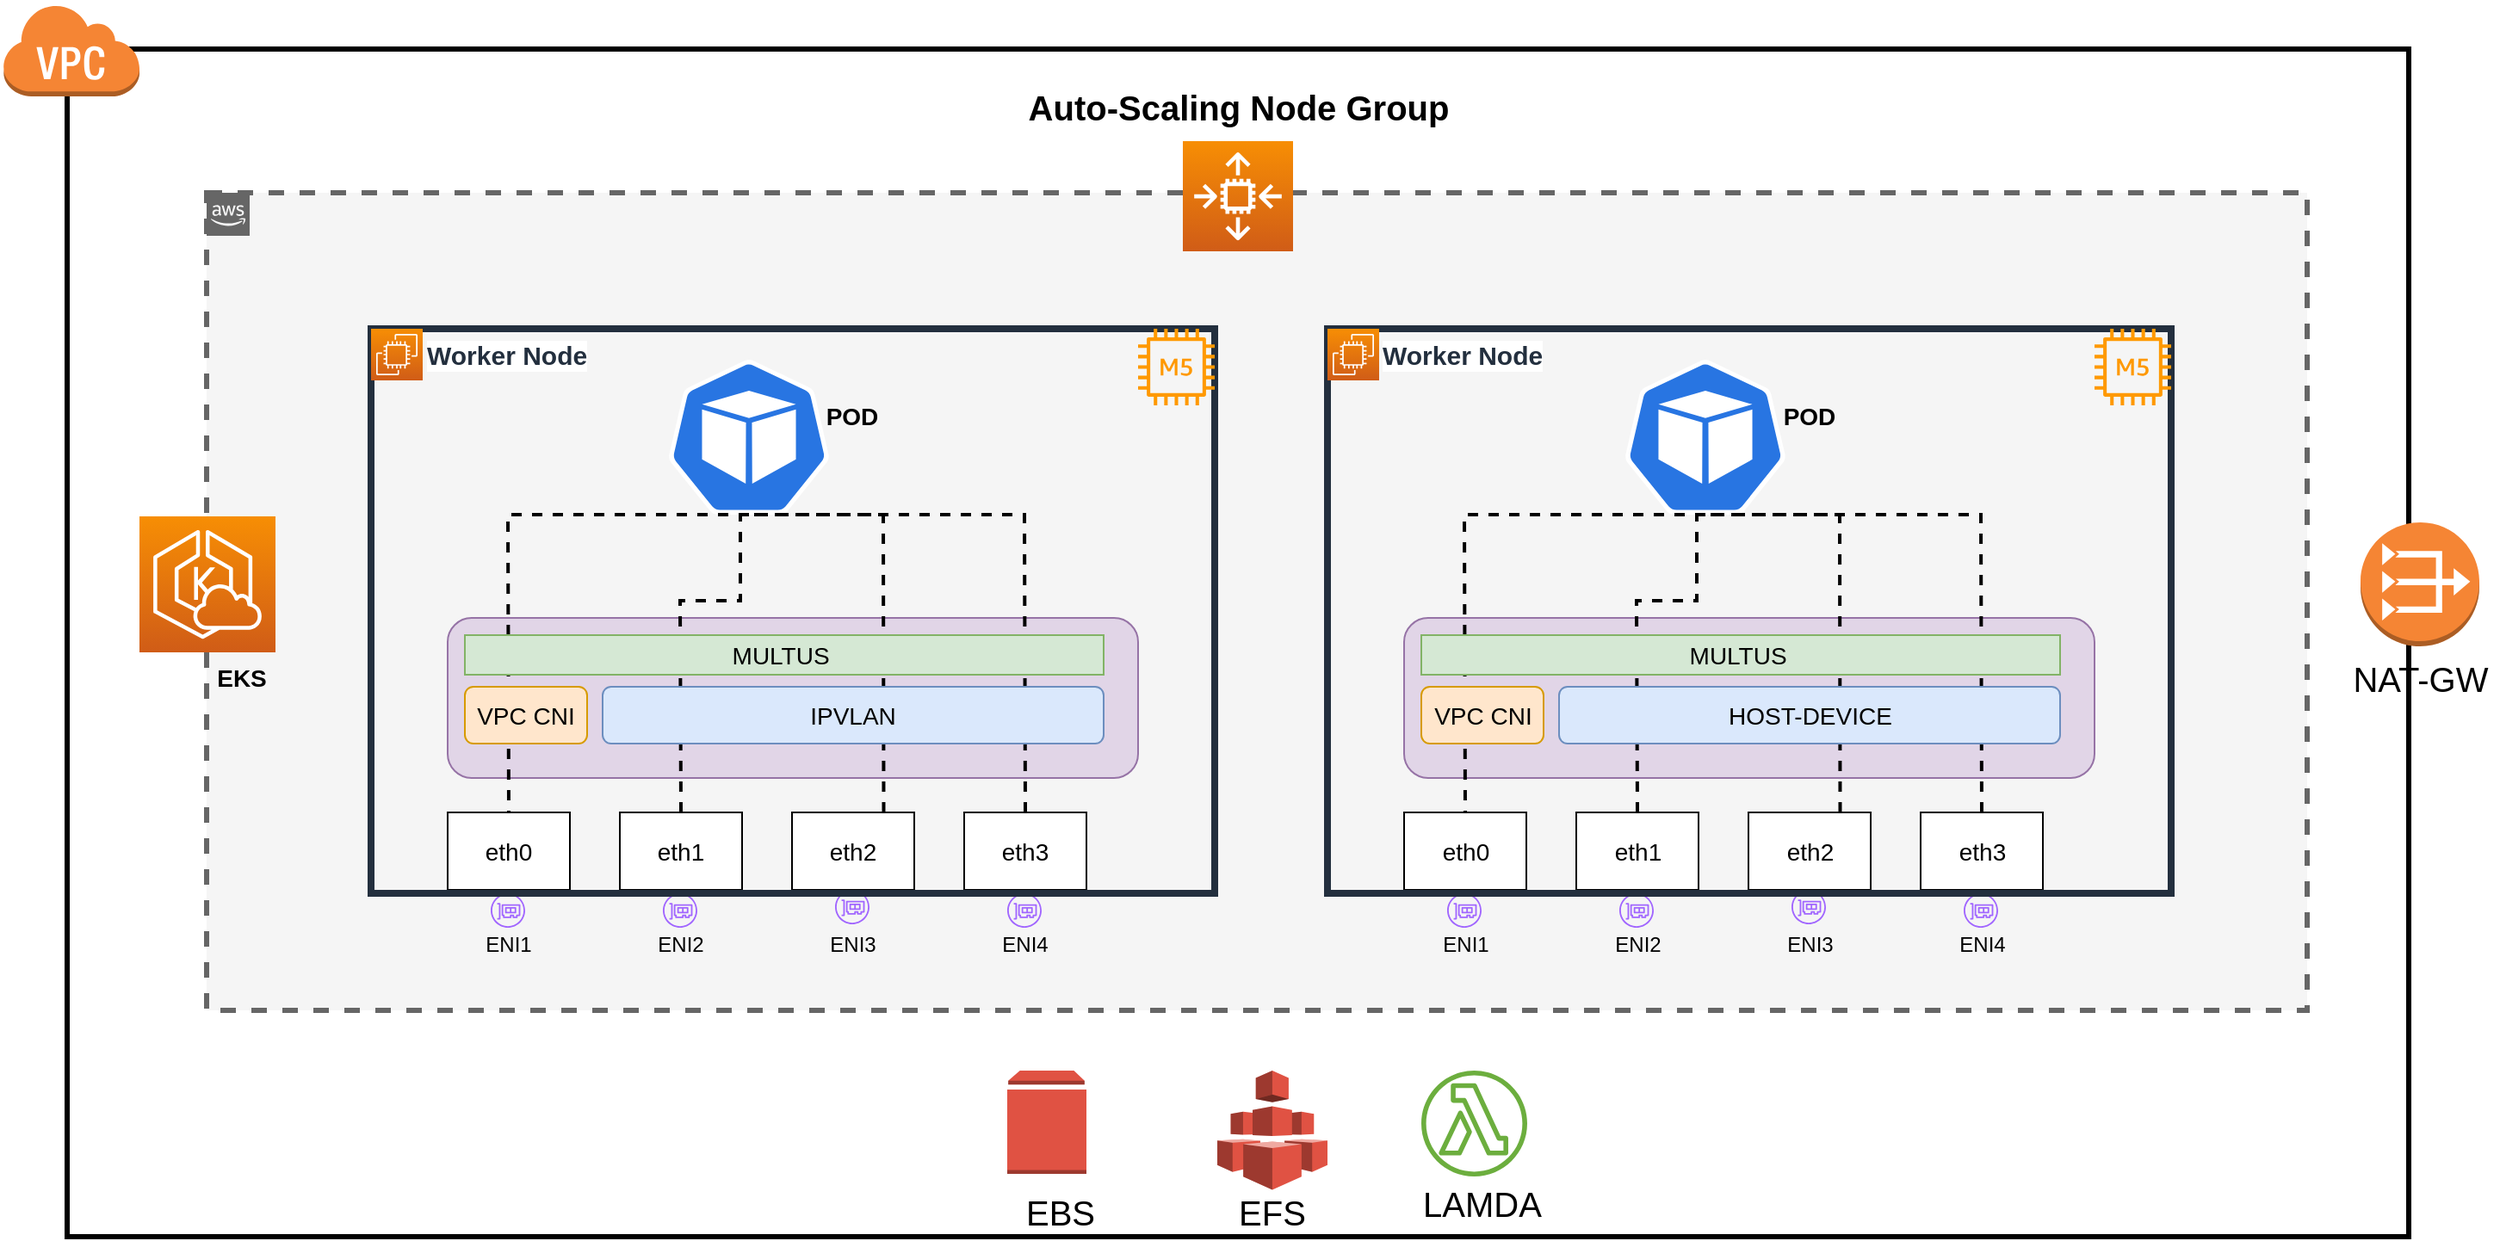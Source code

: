 <mxfile version="15.5.9" type="github">
  <diagram id="Ht1M8jgEwFfnCIfOTk4-" name="Page-1">
    <mxGraphModel dx="1261" dy="855" grid="1" gridSize="10" guides="1" tooltips="1" connect="1" arrows="1" fold="1" page="1" pageScale="1" pageWidth="1169" pageHeight="827" math="0" shadow="0">
      <root>
        <mxCell id="0" />
        <mxCell id="1" parent="0" />
        <mxCell id="gU0P7Zyu-yOwMkjjiY7t-89" value="" style="points=[[0,0],[0.25,0],[0.5,0],[0.75,0],[1,0],[1,0.25],[1,0.5],[1,0.75],[1,1],[0.75,1],[0.5,1],[0.25,1],[0,1],[0,0.75],[0,0.5],[0,0.25]];outlineConnect=0;html=1;whiteSpace=wrap;fontSize=12;fontStyle=0;shape=mxgraph.aws4.group;grIcon=mxgraph.aws4.group_aws_cloud_alt;verticalAlign=top;align=left;spacingLeft=30;dashed=0;labelBackgroundColor=#ffffff;strokeWidth=3;" parent="1" vertex="1">
          <mxGeometry x="218" y="386.5" width="1360" height="690" as="geometry" />
        </mxCell>
        <mxCell id="UEzPUAAOIrF-is8g5C7q-75" value="" style="points=[[0,0],[0.25,0],[0.5,0],[0.75,0],[1,0],[1,0.25],[1,0.5],[1,0.75],[1,1],[0.75,1],[0.5,1],[0.25,1],[0,1],[0,0.75],[0,0.5],[0,0.25]];outlineConnect=0;html=1;whiteSpace=wrap;fontSize=12;fontStyle=0;shape=mxgraph.aws4.group;grIcon=mxgraph.aws4.group_aws_cloud_alt;strokeColor=#666666;fillColor=#f5f5f5;verticalAlign=top;align=left;spacingLeft=30;dashed=1;labelBackgroundColor=#ffffff;strokeWidth=3;fontColor=#333333;" parent="1" vertex="1">
          <mxGeometry x="299" y="470" width="1220" height="475" as="geometry" />
        </mxCell>
        <mxCell id="gU0P7Zyu-yOwMkjjiY7t-1" value="" style="sketch=0;points=[[0,0,0],[0.25,0,0],[0.5,0,0],[0.75,0,0],[1,0,0],[0,1,0],[0.25,1,0],[0.5,1,0],[0.75,1,0],[1,1,0],[0,0.25,0],[0,0.5,0],[0,0.75,0],[1,0.25,0],[1,0.5,0],[1,0.75,0]];outlineConnect=0;fontColor=#232F3E;gradientColor=#F78E04;gradientDirection=north;fillColor=#D05C17;strokeColor=#ffffff;dashed=0;verticalLabelPosition=bottom;verticalAlign=top;align=center;html=1;fontSize=12;fontStyle=0;aspect=fixed;shape=mxgraph.aws4.resourceIcon;resIcon=mxgraph.aws4.eks_cloud;" parent="1" vertex="1">
          <mxGeometry x="260" y="658" width="79" height="79" as="geometry" />
        </mxCell>
        <mxCell id="gU0P7Zyu-yOwMkjjiY7t-9" value="" style="sketch=0;outlineConnect=0;fontColor=#232F3E;gradientColor=none;fillColor=#A166FF;strokeColor=none;dashed=0;verticalLabelPosition=bottom;verticalAlign=top;align=center;html=1;fontSize=12;fontStyle=0;aspect=fixed;pointerEvents=1;shape=mxgraph.aws4.elastic_network_interface;" parent="1" vertex="1">
          <mxGeometry x="564" y="877" width="20" height="20" as="geometry" />
        </mxCell>
        <mxCell id="gU0P7Zyu-yOwMkjjiY7t-11" value="" style="sketch=0;outlineConnect=0;fontColor=#232F3E;gradientColor=none;fillColor=#A166FF;strokeColor=none;dashed=0;verticalLabelPosition=bottom;verticalAlign=top;align=center;html=1;fontSize=12;fontStyle=0;aspect=fixed;pointerEvents=1;shape=mxgraph.aws4.elastic_network_interface;" parent="1" vertex="1">
          <mxGeometry x="464" y="877" width="20" height="20" as="geometry" />
        </mxCell>
        <mxCell id="gU0P7Zyu-yOwMkjjiY7t-17" value="" style="rounded=1;whiteSpace=wrap;html=1;fillColor=#e1d5e7;strokeColor=#9673a6;" parent="1" vertex="1">
          <mxGeometry x="439" y="717" width="401" height="93" as="geometry" />
        </mxCell>
        <mxCell id="gU0P7Zyu-yOwMkjjiY7t-19" value="&lt;font style=&quot;font-size: 14px&quot;&gt;eth0&lt;/font&gt;" style="rounded=0;whiteSpace=wrap;html=1;" parent="1" vertex="1">
          <mxGeometry x="439" y="830" width="71" height="45" as="geometry" />
        </mxCell>
        <mxCell id="gU0P7Zyu-yOwMkjjiY7t-20" value="&lt;font style=&quot;font-size: 14px&quot;&gt;eth1&lt;/font&gt;" style="rounded=0;whiteSpace=wrap;html=1;" parent="1" vertex="1">
          <mxGeometry x="539" y="830" width="71" height="45" as="geometry" />
        </mxCell>
        <mxCell id="gU0P7Zyu-yOwMkjjiY7t-21" value="&lt;font style=&quot;font-size: 14px&quot;&gt;eth2&lt;/font&gt;" style="rounded=0;whiteSpace=wrap;html=1;" parent="1" vertex="1">
          <mxGeometry x="639" y="830" width="71" height="45" as="geometry" />
        </mxCell>
        <mxCell id="gU0P7Zyu-yOwMkjjiY7t-22" value="&lt;font style=&quot;font-size: 14px&quot;&gt;eth3&lt;/font&gt;" style="rounded=0;whiteSpace=wrap;html=1;" parent="1" vertex="1">
          <mxGeometry x="739" y="830" width="71" height="45" as="geometry" />
        </mxCell>
        <mxCell id="gU0P7Zyu-yOwMkjjiY7t-25" value="" style="sketch=0;outlineConnect=0;fontColor=#232F3E;gradientColor=none;fillColor=#A166FF;strokeColor=none;dashed=0;verticalLabelPosition=bottom;verticalAlign=top;align=center;html=1;fontSize=12;fontStyle=0;aspect=fixed;pointerEvents=1;shape=mxgraph.aws4.elastic_network_interface;" parent="1" vertex="1">
          <mxGeometry x="664" y="875" width="20" height="20" as="geometry" />
        </mxCell>
        <mxCell id="gU0P7Zyu-yOwMkjjiY7t-26" value="" style="sketch=0;outlineConnect=0;fontColor=#232F3E;gradientColor=none;fillColor=#A166FF;strokeColor=none;dashed=0;verticalLabelPosition=bottom;verticalAlign=top;align=center;html=1;fontSize=12;fontStyle=0;aspect=fixed;pointerEvents=1;shape=mxgraph.aws4.elastic_network_interface;" parent="1" vertex="1">
          <mxGeometry x="764" y="877" width="20" height="20" as="geometry" />
        </mxCell>
        <mxCell id="gU0P7Zyu-yOwMkjjiY7t-27" value="" style="sketch=0;html=1;dashed=0;whitespace=wrap;fillColor=#2875E2;strokeColor=#ffffff;points=[[0.005,0.63,0],[0.1,0.2,0],[0.9,0.2,0],[0.5,0,0],[0.995,0.63,0],[0.72,0.99,0],[0.5,1,0],[0.28,0.99,0]];shape=mxgraph.kubernetes.icon;prIcon=pod" parent="1" vertex="1">
          <mxGeometry x="564" y="567" width="100" height="90" as="geometry" />
        </mxCell>
        <mxCell id="gU0P7Zyu-yOwMkjjiY7t-35" value="" style="endArrow=none;dashed=1;html=1;rounded=0;entryX=0.5;entryY=0;entryDx=0;entryDy=0;strokeWidth=2;" parent="1" target="gU0P7Zyu-yOwMkjjiY7t-19" edge="1">
          <mxGeometry width="50" height="50" relative="1" as="geometry">
            <mxPoint x="614" y="657" as="sourcePoint" />
            <mxPoint x="479" y="847" as="targetPoint" />
            <Array as="points">
              <mxPoint x="474" y="657" />
            </Array>
          </mxGeometry>
        </mxCell>
        <mxCell id="gU0P7Zyu-yOwMkjjiY7t-23" value="&lt;font style=&quot;font-size: 14px&quot;&gt;VPC CNI&lt;/font&gt;" style="rounded=1;whiteSpace=wrap;html=1;fillColor=#ffe6cc;strokeColor=#d79b00;" parent="1" vertex="1">
          <mxGeometry x="449" y="757" width="71" height="33" as="geometry" />
        </mxCell>
        <mxCell id="gU0P7Zyu-yOwMkjjiY7t-38" value="" style="endArrow=none;dashed=1;html=1;rounded=0;exitX=0.5;exitY=0;exitDx=0;exitDy=0;strokeWidth=2;" parent="1" source="gU0P7Zyu-yOwMkjjiY7t-20" edge="1">
          <mxGeometry width="50" height="50" relative="1" as="geometry">
            <mxPoint x="719" y="737" as="sourcePoint" />
            <mxPoint x="609" y="657" as="targetPoint" />
            <Array as="points">
              <mxPoint x="574" y="707" />
              <mxPoint x="609" y="707" />
            </Array>
          </mxGeometry>
        </mxCell>
        <mxCell id="gU0P7Zyu-yOwMkjjiY7t-39" value="" style="endArrow=none;dashed=1;html=1;rounded=0;entryX=0.5;entryY=1;entryDx=0;entryDy=0;entryPerimeter=0;exitX=0.75;exitY=0;exitDx=0;exitDy=0;strokeWidth=2;" parent="1" source="gU0P7Zyu-yOwMkjjiY7t-21" target="gU0P7Zyu-yOwMkjjiY7t-27" edge="1">
          <mxGeometry width="50" height="50" relative="1" as="geometry">
            <mxPoint x="719" y="737" as="sourcePoint" />
            <mxPoint x="769" y="687" as="targetPoint" />
            <Array as="points">
              <mxPoint x="692" y="657" />
            </Array>
          </mxGeometry>
        </mxCell>
        <mxCell id="gU0P7Zyu-yOwMkjjiY7t-40" value="&lt;font style=&quot;font-size: 14px&quot;&gt;&lt;b&gt;EKS&lt;/b&gt;&lt;/font&gt;" style="text;html=1;align=center;verticalAlign=middle;resizable=0;points=[];autosize=1;strokeColor=none;fillColor=none;" parent="1" vertex="1">
          <mxGeometry x="299" y="742" width="40" height="20" as="geometry" />
        </mxCell>
        <mxCell id="gU0P7Zyu-yOwMkjjiY7t-41" value="" style="endArrow=none;dashed=1;html=1;rounded=0;exitX=0.5;exitY=0;exitDx=0;exitDy=0;strokeColor=default;strokeWidth=2;" parent="1" source="gU0P7Zyu-yOwMkjjiY7t-22" edge="1">
          <mxGeometry width="50" height="50" relative="1" as="geometry">
            <mxPoint x="719" y="737" as="sourcePoint" />
            <mxPoint x="609" y="657" as="targetPoint" />
            <Array as="points">
              <mxPoint x="774" y="657" />
            </Array>
          </mxGeometry>
        </mxCell>
        <mxCell id="gU0P7Zyu-yOwMkjjiY7t-24" value="&lt;font style=&quot;font-size: 14px&quot;&gt;IPVLAN&lt;/font&gt;" style="rounded=1;whiteSpace=wrap;html=1;fillColor=#dae8fc;strokeColor=#6c8ebf;" parent="1" vertex="1">
          <mxGeometry x="529" y="757" width="291" height="33" as="geometry" />
        </mxCell>
        <mxCell id="gU0P7Zyu-yOwMkjjiY7t-33" value="&lt;font style=&quot;font-size: 14px&quot;&gt;MULTUS&amp;nbsp;&lt;/font&gt;" style="rounded=0;whiteSpace=wrap;html=1;fillColor=#d5e8d4;strokeColor=#82b366;" parent="1" vertex="1">
          <mxGeometry x="449" y="727" width="371" height="23" as="geometry" />
        </mxCell>
        <mxCell id="gU0P7Zyu-yOwMkjjiY7t-42" value="ENI1" style="text;html=1;align=center;verticalAlign=middle;resizable=0;points=[];autosize=1;strokeColor=none;fillColor=none;" parent="1" vertex="1">
          <mxGeometry x="454" y="897" width="40" height="20" as="geometry" />
        </mxCell>
        <mxCell id="gU0P7Zyu-yOwMkjjiY7t-43" value="ENI2" style="text;html=1;align=center;verticalAlign=middle;resizable=0;points=[];autosize=1;strokeColor=none;fillColor=none;" parent="1" vertex="1">
          <mxGeometry x="554" y="897" width="40" height="20" as="geometry" />
        </mxCell>
        <mxCell id="gU0P7Zyu-yOwMkjjiY7t-44" value="ENI3" style="text;html=1;align=center;verticalAlign=middle;resizable=0;points=[];autosize=1;strokeColor=none;fillColor=none;" parent="1" vertex="1">
          <mxGeometry x="654" y="897" width="40" height="20" as="geometry" />
        </mxCell>
        <mxCell id="gU0P7Zyu-yOwMkjjiY7t-45" value="ENI4" style="text;html=1;align=center;verticalAlign=middle;resizable=0;points=[];autosize=1;strokeColor=none;fillColor=none;" parent="1" vertex="1">
          <mxGeometry x="754" y="897" width="40" height="20" as="geometry" />
        </mxCell>
        <mxCell id="gU0P7Zyu-yOwMkjjiY7t-49" value="&lt;b&gt;&lt;font style=&quot;font-size: 14px&quot;&gt;POD&lt;/font&gt;&lt;/b&gt;" style="text;html=1;strokeColor=none;fillColor=none;align=center;verticalAlign=middle;whiteSpace=wrap;rounded=0;" parent="1" vertex="1">
          <mxGeometry x="644" y="585" width="60" height="30" as="geometry" />
        </mxCell>
        <mxCell id="gU0P7Zyu-yOwMkjjiY7t-87" value="" style="sketch=0;points=[[0,0,0],[0.25,0,0],[0.5,0,0],[0.75,0,0],[1,0,0],[0,1,0],[0.25,1,0],[0.5,1,0],[0.75,1,0],[1,1,0],[0,0.25,0],[0,0.5,0],[0,0.75,0],[1,0.25,0],[1,0.5,0],[1,0.75,0]];outlineConnect=0;fontColor=#232F3E;gradientColor=#F78E04;gradientDirection=north;fillColor=#D05C17;strokeColor=#ffffff;dashed=0;verticalLabelPosition=bottom;verticalAlign=top;align=center;html=1;fontSize=12;fontStyle=0;aspect=fixed;shape=mxgraph.aws4.resourceIcon;resIcon=mxgraph.aws4.auto_scaling2;" parent="1" vertex="1">
          <mxGeometry x="866" y="440" width="64" height="64" as="geometry" />
        </mxCell>
        <mxCell id="gU0P7Zyu-yOwMkjjiY7t-88" value="&lt;font size=&quot;1&quot;&gt;&lt;b style=&quot;font-size: 20px&quot;&gt;Auto-Scaling Node Group&lt;/b&gt;&lt;/font&gt;" style="text;html=1;align=center;verticalAlign=middle;resizable=0;points=[];autosize=1;strokeColor=none;fillColor=none;fontSize=14;strokeWidth=1;" parent="1" vertex="1">
          <mxGeometry x="768" y="405" width="260" height="30" as="geometry" />
        </mxCell>
        <mxCell id="gU0P7Zyu-yOwMkjjiY7t-90" value="" style="outlineConnect=0;dashed=0;verticalLabelPosition=bottom;verticalAlign=top;align=center;html=1;shape=mxgraph.aws3.virtual_private_cloud;fillColor=#F58534;gradientColor=none;fontSize=17;strokeWidth=3;" parent="1" vertex="1">
          <mxGeometry x="180.5" y="360" width="79.5" height="54" as="geometry" />
        </mxCell>
        <mxCell id="gU0P7Zyu-yOwMkjjiY7t-92" value="" style="outlineConnect=0;dashed=0;verticalLabelPosition=bottom;verticalAlign=top;align=center;html=1;shape=mxgraph.aws3.volume;fillColor=#E05243;gradientColor=none;fontSize=17;strokeWidth=3;" parent="1" vertex="1">
          <mxGeometry x="764" y="980" width="46" height="60" as="geometry" />
        </mxCell>
        <mxCell id="gU0P7Zyu-yOwMkjjiY7t-93" value="" style="outlineConnect=0;dashed=0;verticalLabelPosition=bottom;verticalAlign=top;align=center;html=1;shape=mxgraph.aws3.efs;fillColor=#E05243;gradientColor=none;fontSize=17;strokeWidth=3;" parent="1" vertex="1">
          <mxGeometry x="886" y="980" width="64" height="69.25" as="geometry" />
        </mxCell>
        <mxCell id="gU0P7Zyu-yOwMkjjiY7t-94" value="" style="sketch=0;outlineConnect=0;fontColor=#232F3E;gradientColor=none;fillColor=#6CAE3E;strokeColor=none;dashed=0;verticalLabelPosition=bottom;verticalAlign=top;align=center;html=1;fontSize=12;fontStyle=0;aspect=fixed;pointerEvents=1;shape=mxgraph.aws4.lambda_function;" parent="1" vertex="1">
          <mxGeometry x="1004.5" y="980" width="61.5" height="61.5" as="geometry" />
        </mxCell>
        <mxCell id="gU0P7Zyu-yOwMkjjiY7t-95" value="" style="outlineConnect=0;dashed=0;verticalLabelPosition=bottom;verticalAlign=top;align=center;html=1;shape=mxgraph.aws3.vpc_nat_gateway;fillColor=#F58534;gradientColor=none;fontSize=20;strokeWidth=1;" parent="1" vertex="1">
          <mxGeometry x="1550" y="661.5" width="69" height="72" as="geometry" />
        </mxCell>
        <mxCell id="gU0P7Zyu-yOwMkjjiY7t-96" value="NAT-GW" style="text;html=1;strokeColor=none;fillColor=none;align=center;verticalAlign=middle;whiteSpace=wrap;rounded=0;dashed=1;fontSize=20;" parent="1" vertex="1">
          <mxGeometry x="1540" y="737" width="90" height="30" as="geometry" />
        </mxCell>
        <mxCell id="gU0P7Zyu-yOwMkjjiY7t-97" value="EBS" style="text;html=1;strokeColor=none;fillColor=none;align=center;verticalAlign=middle;whiteSpace=wrap;rounded=0;dashed=1;fontSize=20;" parent="1" vertex="1">
          <mxGeometry x="750" y="1046.5" width="90" height="30" as="geometry" />
        </mxCell>
        <mxCell id="gU0P7Zyu-yOwMkjjiY7t-98" value="EFS" style="text;html=1;strokeColor=none;fillColor=none;align=center;verticalAlign=middle;whiteSpace=wrap;rounded=0;dashed=1;fontSize=20;" parent="1" vertex="1">
          <mxGeometry x="873" y="1046.5" width="90" height="30" as="geometry" />
        </mxCell>
        <mxCell id="gU0P7Zyu-yOwMkjjiY7t-100" value="LAMDA" style="text;html=1;strokeColor=none;fillColor=none;align=center;verticalAlign=middle;whiteSpace=wrap;rounded=0;dashed=1;fontSize=20;" parent="1" vertex="1">
          <mxGeometry x="995" y="1041.5" width="90" height="30" as="geometry" />
        </mxCell>
        <mxCell id="UEzPUAAOIrF-is8g5C7q-74" value="&lt;font style=&quot;font-size: 15px&quot;&gt;&lt;b&gt;Worker Node&lt;/b&gt;&lt;/font&gt;" style="points=[[0,0],[0.25,0],[0.5,0],[0.75,0],[1,0],[1,0.25],[1,0.5],[1,0.75],[1,1],[0.75,1],[0.5,1],[0.25,1],[0,1],[0,0.75],[0,0.5],[0,0.25]];outlineConnect=0;gradientColor=none;html=1;whiteSpace=wrap;fontSize=12;fontStyle=0;shape=mxgraph.aws4.group;grIcon=mxgraph.aws4.group_aws_cloud_alt;strokeColor=#232F3E;fillColor=none;verticalAlign=top;align=left;spacingLeft=30;fontColor=#232F3E;labelBackgroundColor=#ffffff;strokeWidth=4;" parent="1" vertex="1">
          <mxGeometry x="394.5" y="549" width="490" height="328" as="geometry" />
        </mxCell>
        <mxCell id="rZFDFFn8wn5zG2Dm5s6d-2" value="" style="sketch=0;points=[[0,0,0],[0.25,0,0],[0.5,0,0],[0.75,0,0],[1,0,0],[0,1,0],[0.25,1,0],[0.5,1,0],[0.75,1,0],[1,1,0],[0,0.25,0],[0,0.5,0],[0,0.75,0],[1,0.25,0],[1,0.5,0],[1,0.75,0]];outlineConnect=0;fontColor=#232F3E;gradientColor=#F78E04;gradientDirection=north;fillColor=#D05C17;strokeColor=#ffffff;dashed=0;verticalLabelPosition=bottom;verticalAlign=top;align=center;html=1;fontSize=12;fontStyle=0;aspect=fixed;shape=mxgraph.aws4.resourceIcon;resIcon=mxgraph.aws4.ec2;" vertex="1" parent="1">
          <mxGeometry x="394.5" y="549" width="30" height="30" as="geometry" />
        </mxCell>
        <mxCell id="rZFDFFn8wn5zG2Dm5s6d-3" value="" style="sketch=0;outlineConnect=0;fontColor=#232F3E;gradientColor=none;fillColor=#A166FF;strokeColor=none;dashed=0;verticalLabelPosition=bottom;verticalAlign=top;align=center;html=1;fontSize=12;fontStyle=0;aspect=fixed;pointerEvents=1;shape=mxgraph.aws4.elastic_network_interface;" vertex="1" parent="1">
          <mxGeometry x="1119.5" y="877" width="20" height="20" as="geometry" />
        </mxCell>
        <mxCell id="rZFDFFn8wn5zG2Dm5s6d-4" value="" style="sketch=0;outlineConnect=0;fontColor=#232F3E;gradientColor=none;fillColor=#A166FF;strokeColor=none;dashed=0;verticalLabelPosition=bottom;verticalAlign=top;align=center;html=1;fontSize=12;fontStyle=0;aspect=fixed;pointerEvents=1;shape=mxgraph.aws4.elastic_network_interface;" vertex="1" parent="1">
          <mxGeometry x="1019.5" y="877" width="20" height="20" as="geometry" />
        </mxCell>
        <mxCell id="rZFDFFn8wn5zG2Dm5s6d-5" value="" style="rounded=1;whiteSpace=wrap;html=1;fillColor=#e1d5e7;strokeColor=#9673a6;" vertex="1" parent="1">
          <mxGeometry x="994.5" y="717" width="401" height="93" as="geometry" />
        </mxCell>
        <mxCell id="rZFDFFn8wn5zG2Dm5s6d-6" value="&lt;font style=&quot;font-size: 14px&quot;&gt;eth0&lt;/font&gt;" style="rounded=0;whiteSpace=wrap;html=1;" vertex="1" parent="1">
          <mxGeometry x="994.5" y="830" width="71" height="45" as="geometry" />
        </mxCell>
        <mxCell id="rZFDFFn8wn5zG2Dm5s6d-7" value="&lt;font style=&quot;font-size: 14px&quot;&gt;eth1&lt;/font&gt;" style="rounded=0;whiteSpace=wrap;html=1;" vertex="1" parent="1">
          <mxGeometry x="1094.5" y="830" width="71" height="45" as="geometry" />
        </mxCell>
        <mxCell id="rZFDFFn8wn5zG2Dm5s6d-8" value="&lt;font style=&quot;font-size: 14px&quot;&gt;eth2&lt;/font&gt;" style="rounded=0;whiteSpace=wrap;html=1;" vertex="1" parent="1">
          <mxGeometry x="1194.5" y="830" width="71" height="45" as="geometry" />
        </mxCell>
        <mxCell id="rZFDFFn8wn5zG2Dm5s6d-9" value="&lt;font style=&quot;font-size: 14px&quot;&gt;eth3&lt;/font&gt;" style="rounded=0;whiteSpace=wrap;html=1;" vertex="1" parent="1">
          <mxGeometry x="1294.5" y="830" width="71" height="45" as="geometry" />
        </mxCell>
        <mxCell id="rZFDFFn8wn5zG2Dm5s6d-10" value="" style="sketch=0;outlineConnect=0;fontColor=#232F3E;gradientColor=none;fillColor=#A166FF;strokeColor=none;dashed=0;verticalLabelPosition=bottom;verticalAlign=top;align=center;html=1;fontSize=12;fontStyle=0;aspect=fixed;pointerEvents=1;shape=mxgraph.aws4.elastic_network_interface;" vertex="1" parent="1">
          <mxGeometry x="1219.5" y="875" width="20" height="20" as="geometry" />
        </mxCell>
        <mxCell id="rZFDFFn8wn5zG2Dm5s6d-11" value="" style="sketch=0;outlineConnect=0;fontColor=#232F3E;gradientColor=none;fillColor=#A166FF;strokeColor=none;dashed=0;verticalLabelPosition=bottom;verticalAlign=top;align=center;html=1;fontSize=12;fontStyle=0;aspect=fixed;pointerEvents=1;shape=mxgraph.aws4.elastic_network_interface;" vertex="1" parent="1">
          <mxGeometry x="1319.5" y="877" width="20" height="20" as="geometry" />
        </mxCell>
        <mxCell id="rZFDFFn8wn5zG2Dm5s6d-12" value="" style="sketch=0;html=1;dashed=0;whitespace=wrap;fillColor=#2875E2;strokeColor=#ffffff;points=[[0.005,0.63,0],[0.1,0.2,0],[0.9,0.2,0],[0.5,0,0],[0.995,0.63,0],[0.72,0.99,0],[0.5,1,0],[0.28,0.99,0]];shape=mxgraph.kubernetes.icon;prIcon=pod" vertex="1" parent="1">
          <mxGeometry x="1119.5" y="567" width="100" height="90" as="geometry" />
        </mxCell>
        <mxCell id="rZFDFFn8wn5zG2Dm5s6d-13" value="" style="endArrow=none;dashed=1;html=1;rounded=0;entryX=0.5;entryY=0;entryDx=0;entryDy=0;strokeWidth=2;" edge="1" target="rZFDFFn8wn5zG2Dm5s6d-6" parent="1">
          <mxGeometry width="50" height="50" relative="1" as="geometry">
            <mxPoint x="1169.5" y="657" as="sourcePoint" />
            <mxPoint x="1034.5" y="847" as="targetPoint" />
            <Array as="points">
              <mxPoint x="1029.5" y="657" />
            </Array>
          </mxGeometry>
        </mxCell>
        <mxCell id="rZFDFFn8wn5zG2Dm5s6d-14" value="&lt;font style=&quot;font-size: 14px&quot;&gt;VPC CNI&lt;/font&gt;" style="rounded=1;whiteSpace=wrap;html=1;fillColor=#ffe6cc;strokeColor=#d79b00;" vertex="1" parent="1">
          <mxGeometry x="1004.5" y="757" width="71" height="33" as="geometry" />
        </mxCell>
        <mxCell id="rZFDFFn8wn5zG2Dm5s6d-15" value="" style="endArrow=none;dashed=1;html=1;rounded=0;exitX=0.5;exitY=0;exitDx=0;exitDy=0;strokeWidth=2;" edge="1" source="rZFDFFn8wn5zG2Dm5s6d-7" parent="1">
          <mxGeometry width="50" height="50" relative="1" as="geometry">
            <mxPoint x="1274.5" y="737" as="sourcePoint" />
            <mxPoint x="1164.5" y="657" as="targetPoint" />
            <Array as="points">
              <mxPoint x="1129.5" y="707" />
              <mxPoint x="1164.5" y="707" />
            </Array>
          </mxGeometry>
        </mxCell>
        <mxCell id="rZFDFFn8wn5zG2Dm5s6d-16" value="" style="endArrow=none;dashed=1;html=1;rounded=0;entryX=0.5;entryY=1;entryDx=0;entryDy=0;entryPerimeter=0;exitX=0.75;exitY=0;exitDx=0;exitDy=0;strokeWidth=2;" edge="1" source="rZFDFFn8wn5zG2Dm5s6d-8" target="rZFDFFn8wn5zG2Dm5s6d-12" parent="1">
          <mxGeometry width="50" height="50" relative="1" as="geometry">
            <mxPoint x="1274.5" y="737" as="sourcePoint" />
            <mxPoint x="1324.5" y="687" as="targetPoint" />
            <Array as="points">
              <mxPoint x="1247.5" y="657" />
            </Array>
          </mxGeometry>
        </mxCell>
        <mxCell id="rZFDFFn8wn5zG2Dm5s6d-17" value="" style="endArrow=none;dashed=1;html=1;rounded=0;exitX=0.5;exitY=0;exitDx=0;exitDy=0;strokeColor=default;strokeWidth=2;" edge="1" source="rZFDFFn8wn5zG2Dm5s6d-9" parent="1">
          <mxGeometry width="50" height="50" relative="1" as="geometry">
            <mxPoint x="1274.5" y="737" as="sourcePoint" />
            <mxPoint x="1164.5" y="657" as="targetPoint" />
            <Array as="points">
              <mxPoint x="1329.5" y="657" />
            </Array>
          </mxGeometry>
        </mxCell>
        <mxCell id="rZFDFFn8wn5zG2Dm5s6d-18" value="&lt;span style=&quot;font-size: 14px&quot;&gt;HOST-DEVICE&lt;/span&gt;" style="rounded=1;whiteSpace=wrap;html=1;fillColor=#dae8fc;strokeColor=#6c8ebf;" vertex="1" parent="1">
          <mxGeometry x="1084.5" y="757" width="291" height="33" as="geometry" />
        </mxCell>
        <mxCell id="rZFDFFn8wn5zG2Dm5s6d-19" value="&lt;font style=&quot;font-size: 14px&quot;&gt;MULTUS&amp;nbsp;&lt;/font&gt;" style="rounded=0;whiteSpace=wrap;html=1;fillColor=#d5e8d4;strokeColor=#82b366;" vertex="1" parent="1">
          <mxGeometry x="1004.5" y="727" width="371" height="23" as="geometry" />
        </mxCell>
        <mxCell id="rZFDFFn8wn5zG2Dm5s6d-20" value="ENI1" style="text;html=1;align=center;verticalAlign=middle;resizable=0;points=[];autosize=1;strokeColor=none;fillColor=none;" vertex="1" parent="1">
          <mxGeometry x="1009.5" y="897" width="40" height="20" as="geometry" />
        </mxCell>
        <mxCell id="rZFDFFn8wn5zG2Dm5s6d-21" value="ENI2" style="text;html=1;align=center;verticalAlign=middle;resizable=0;points=[];autosize=1;strokeColor=none;fillColor=none;" vertex="1" parent="1">
          <mxGeometry x="1109.5" y="897" width="40" height="20" as="geometry" />
        </mxCell>
        <mxCell id="rZFDFFn8wn5zG2Dm5s6d-22" value="ENI3" style="text;html=1;align=center;verticalAlign=middle;resizable=0;points=[];autosize=1;strokeColor=none;fillColor=none;" vertex="1" parent="1">
          <mxGeometry x="1209.5" y="897" width="40" height="20" as="geometry" />
        </mxCell>
        <mxCell id="rZFDFFn8wn5zG2Dm5s6d-23" value="ENI4" style="text;html=1;align=center;verticalAlign=middle;resizable=0;points=[];autosize=1;strokeColor=none;fillColor=none;" vertex="1" parent="1">
          <mxGeometry x="1309.5" y="897" width="40" height="20" as="geometry" />
        </mxCell>
        <mxCell id="rZFDFFn8wn5zG2Dm5s6d-24" value="&lt;b&gt;&lt;font style=&quot;font-size: 14px&quot;&gt;POD&lt;/font&gt;&lt;/b&gt;" style="text;html=1;strokeColor=none;fillColor=none;align=center;verticalAlign=middle;whiteSpace=wrap;rounded=0;" vertex="1" parent="1">
          <mxGeometry x="1199.5" y="585" width="60" height="30" as="geometry" />
        </mxCell>
        <mxCell id="rZFDFFn8wn5zG2Dm5s6d-25" value="&lt;font style=&quot;font-size: 15px&quot;&gt;&lt;b&gt;Worker Node&lt;/b&gt;&lt;/font&gt;" style="points=[[0,0],[0.25,0],[0.5,0],[0.75,0],[1,0],[1,0.25],[1,0.5],[1,0.75],[1,1],[0.75,1],[0.5,1],[0.25,1],[0,1],[0,0.75],[0,0.5],[0,0.25]];outlineConnect=0;gradientColor=none;html=1;whiteSpace=wrap;fontSize=12;fontStyle=0;shape=mxgraph.aws4.group;grIcon=mxgraph.aws4.group_aws_cloud_alt;strokeColor=#232F3E;fillColor=none;verticalAlign=top;align=left;spacingLeft=30;fontColor=#232F3E;labelBackgroundColor=#ffffff;strokeWidth=4;" vertex="1" parent="1">
          <mxGeometry x="950" y="549" width="490" height="328" as="geometry" />
        </mxCell>
        <mxCell id="rZFDFFn8wn5zG2Dm5s6d-26" value="" style="sketch=0;points=[[0,0,0],[0.25,0,0],[0.5,0,0],[0.75,0,0],[1,0,0],[0,1,0],[0.25,1,0],[0.5,1,0],[0.75,1,0],[1,1,0],[0,0.25,0],[0,0.5,0],[0,0.75,0],[1,0.25,0],[1,0.5,0],[1,0.75,0]];outlineConnect=0;fontColor=#232F3E;gradientColor=#F78E04;gradientDirection=north;fillColor=#D05C17;strokeColor=#ffffff;dashed=0;verticalLabelPosition=bottom;verticalAlign=top;align=center;html=1;fontSize=12;fontStyle=0;aspect=fixed;shape=mxgraph.aws4.resourceIcon;resIcon=mxgraph.aws4.ec2;" vertex="1" parent="1">
          <mxGeometry x="950" y="549" width="30" height="30" as="geometry" />
        </mxCell>
        <mxCell id="rZFDFFn8wn5zG2Dm5s6d-32" value="" style="sketch=0;outlineConnect=0;fontColor=#232F3E;gradientColor=none;fillColor=#FF9900;strokeColor=none;dashed=0;verticalLabelPosition=bottom;verticalAlign=top;align=center;html=1;fontSize=12;fontStyle=0;aspect=fixed;pointerEvents=1;shape=mxgraph.aws4.m5_instance;" vertex="1" parent="1">
          <mxGeometry x="840" y="549" width="44.5" height="44.5" as="geometry" />
        </mxCell>
        <mxCell id="rZFDFFn8wn5zG2Dm5s6d-33" value="" style="sketch=0;outlineConnect=0;fontColor=#232F3E;gradientColor=none;fillColor=#FF9900;strokeColor=none;dashed=0;verticalLabelPosition=bottom;verticalAlign=top;align=center;html=1;fontSize=12;fontStyle=0;aspect=fixed;pointerEvents=1;shape=mxgraph.aws4.m5_instance;" vertex="1" parent="1">
          <mxGeometry x="1395.5" y="549" width="44.5" height="44.5" as="geometry" />
        </mxCell>
      </root>
    </mxGraphModel>
  </diagram>
</mxfile>
